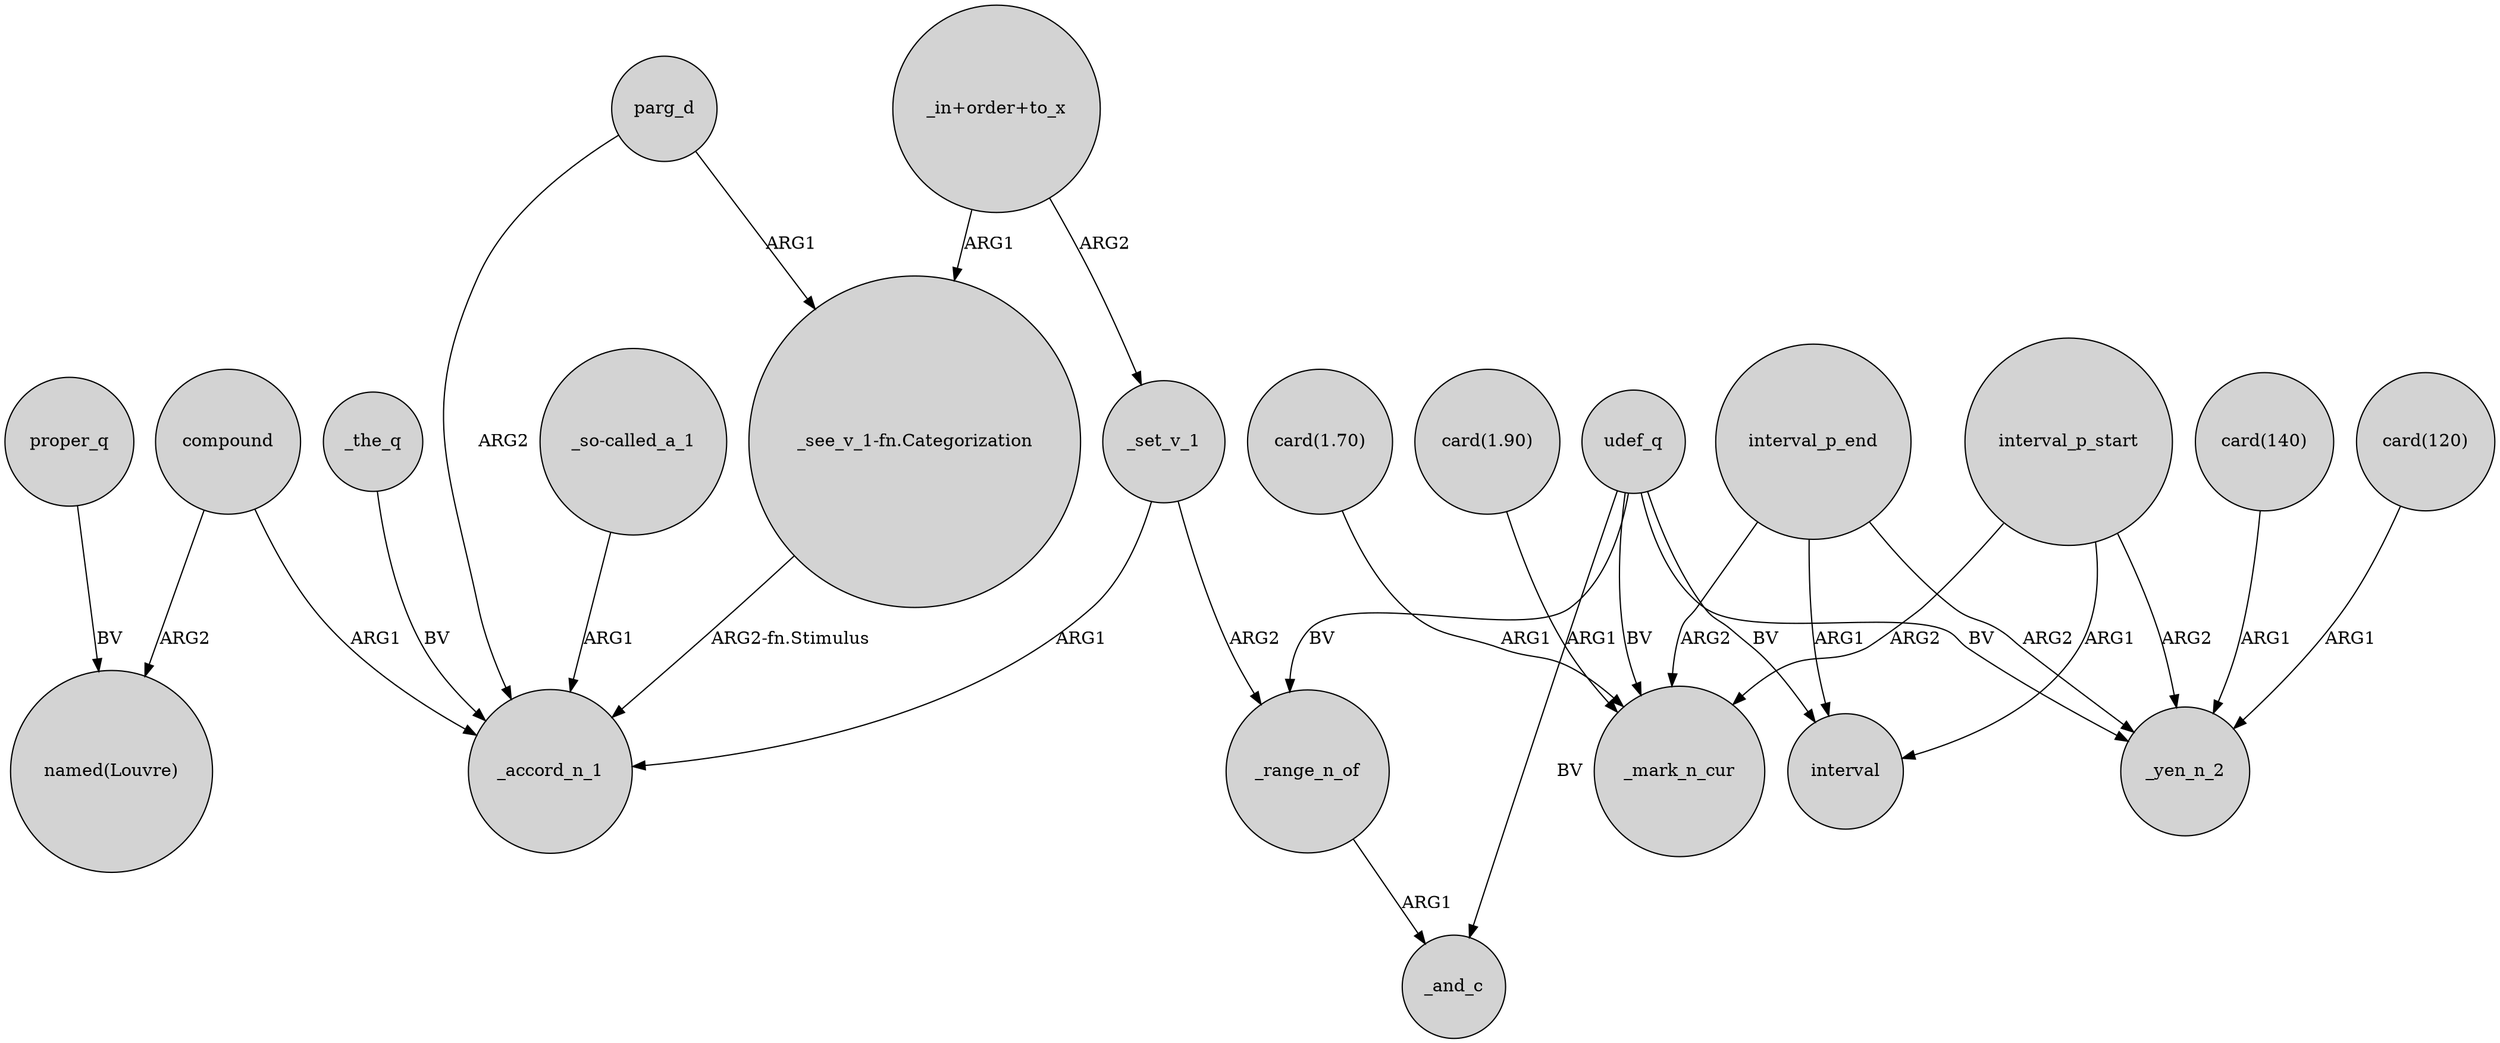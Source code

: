 digraph {
	node [shape=circle style=filled]
	compound -> "named(Louvre)" [label=ARG2]
	compound -> _accord_n_1 [label=ARG1]
	"card(1.90)" -> _mark_n_cur [label=ARG1]
	udef_q -> _yen_n_2 [label=BV]
	parg_d -> _accord_n_1 [label=ARG2]
	"card(120)" -> _yen_n_2 [label=ARG1]
	proper_q -> "named(Louvre)" [label=BV]
	_range_n_of -> _and_c [label=ARG1]
	"_so-called_a_1" -> _accord_n_1 [label=ARG1]
	"_in+order+to_x" -> "_see_v_1-fn.Categorization" [label=ARG1]
	interval_p_start -> _mark_n_cur [label=ARG2]
	udef_q -> _mark_n_cur [label=BV]
	"card(140)" -> _yen_n_2 [label=ARG1]
	interval_p_end -> _mark_n_cur [label=ARG2]
	_set_v_1 -> _range_n_of [label=ARG2]
	"_in+order+to_x" -> _set_v_1 [label=ARG2]
	interval_p_start -> interval [label=ARG1]
	parg_d -> "_see_v_1-fn.Categorization" [label=ARG1]
	_set_v_1 -> _accord_n_1 [label=ARG1]
	interval_p_start -> _yen_n_2 [label=ARG2]
	udef_q -> _range_n_of [label=BV]
	interval_p_end -> interval [label=ARG1]
	interval_p_end -> _yen_n_2 [label=ARG2]
	"_see_v_1-fn.Categorization" -> _accord_n_1 [label="ARG2-fn.Stimulus"]
	"card(1.70)" -> _mark_n_cur [label=ARG1]
	_the_q -> _accord_n_1 [label=BV]
	udef_q -> _and_c [label=BV]
	udef_q -> interval [label=BV]
}
